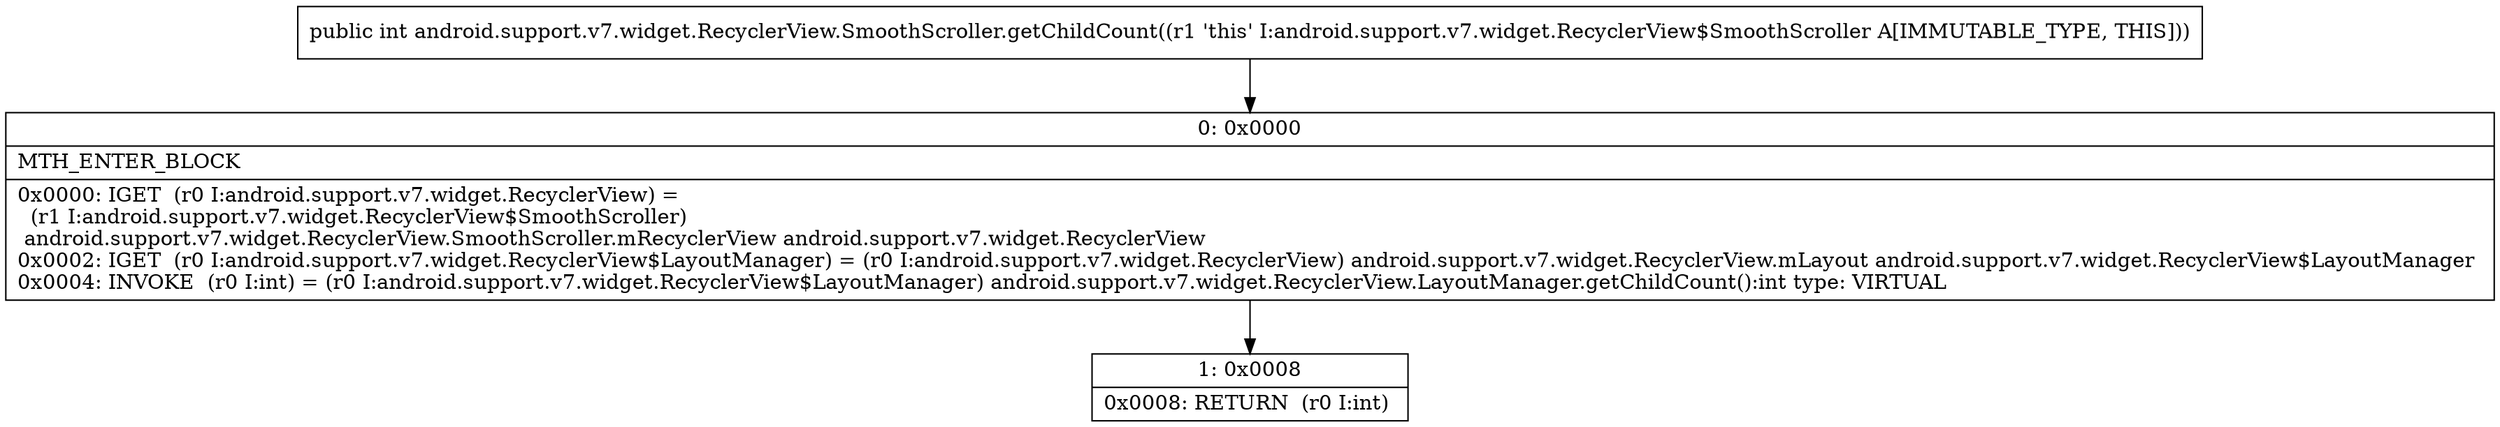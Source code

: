 digraph "CFG forandroid.support.v7.widget.RecyclerView.SmoothScroller.getChildCount()I" {
Node_0 [shape=record,label="{0\:\ 0x0000|MTH_ENTER_BLOCK\l|0x0000: IGET  (r0 I:android.support.v7.widget.RecyclerView) = \l  (r1 I:android.support.v7.widget.RecyclerView$SmoothScroller)\l android.support.v7.widget.RecyclerView.SmoothScroller.mRecyclerView android.support.v7.widget.RecyclerView \l0x0002: IGET  (r0 I:android.support.v7.widget.RecyclerView$LayoutManager) = (r0 I:android.support.v7.widget.RecyclerView) android.support.v7.widget.RecyclerView.mLayout android.support.v7.widget.RecyclerView$LayoutManager \l0x0004: INVOKE  (r0 I:int) = (r0 I:android.support.v7.widget.RecyclerView$LayoutManager) android.support.v7.widget.RecyclerView.LayoutManager.getChildCount():int type: VIRTUAL \l}"];
Node_1 [shape=record,label="{1\:\ 0x0008|0x0008: RETURN  (r0 I:int) \l}"];
MethodNode[shape=record,label="{public int android.support.v7.widget.RecyclerView.SmoothScroller.getChildCount((r1 'this' I:android.support.v7.widget.RecyclerView$SmoothScroller A[IMMUTABLE_TYPE, THIS])) }"];
MethodNode -> Node_0;
Node_0 -> Node_1;
}

